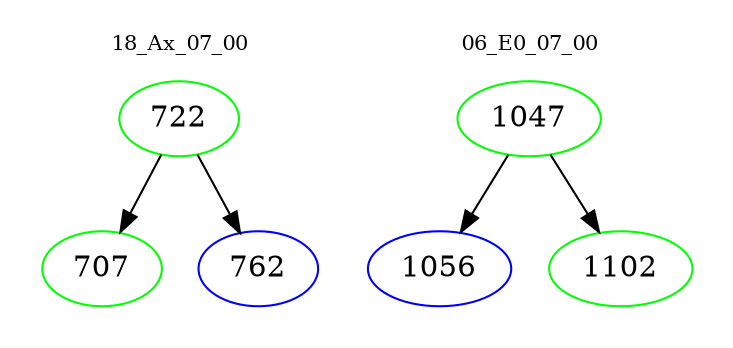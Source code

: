 digraph{
subgraph cluster_0 {
color = white
label = "18_Ax_07_00";
fontsize=10;
T0_722 [label="722", color="green"]
T0_722 -> T0_707 [color="black"]
T0_707 [label="707", color="green"]
T0_722 -> T0_762 [color="black"]
T0_762 [label="762", color="blue"]
}
subgraph cluster_1 {
color = white
label = "06_E0_07_00";
fontsize=10;
T1_1047 [label="1047", color="green"]
T1_1047 -> T1_1056 [color="black"]
T1_1056 [label="1056", color="blue"]
T1_1047 -> T1_1102 [color="black"]
T1_1102 [label="1102", color="green"]
}
}
